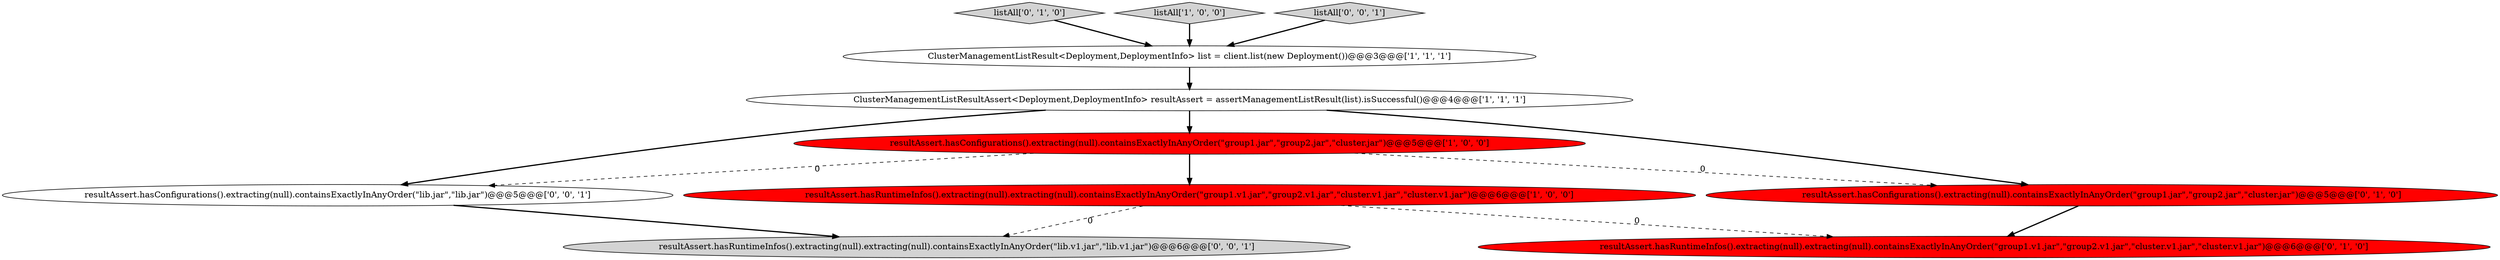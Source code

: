 digraph {
7 [style = filled, label = "resultAssert.hasRuntimeInfos().extracting(null).extracting(null).containsExactlyInAnyOrder(\"group1.v1.jar\",\"group2.v1.jar\",\"cluster.v1.jar\",\"cluster.v1.jar\")@@@6@@@['0', '1', '0']", fillcolor = red, shape = ellipse image = "AAA1AAABBB2BBB"];
4 [style = filled, label = "ClusterManagementListResult<Deployment,DeploymentInfo> list = client.list(new Deployment())@@@3@@@['1', '1', '1']", fillcolor = white, shape = ellipse image = "AAA0AAABBB1BBB"];
9 [style = filled, label = "resultAssert.hasConfigurations().extracting(null).containsExactlyInAnyOrder(\"lib.jar\",\"lib.jar\")@@@5@@@['0', '0', '1']", fillcolor = white, shape = ellipse image = "AAA0AAABBB3BBB"];
2 [style = filled, label = "ClusterManagementListResultAssert<Deployment,DeploymentInfo> resultAssert = assertManagementListResult(list).isSuccessful()@@@4@@@['1', '1', '1']", fillcolor = white, shape = ellipse image = "AAA0AAABBB1BBB"];
5 [style = filled, label = "listAll['0', '1', '0']", fillcolor = lightgray, shape = diamond image = "AAA0AAABBB2BBB"];
1 [style = filled, label = "listAll['1', '0', '0']", fillcolor = lightgray, shape = diamond image = "AAA0AAABBB1BBB"];
0 [style = filled, label = "resultAssert.hasConfigurations().extracting(null).containsExactlyInAnyOrder(\"group1.jar\",\"group2.jar\",\"cluster.jar\")@@@5@@@['1', '0', '0']", fillcolor = red, shape = ellipse image = "AAA1AAABBB1BBB"];
8 [style = filled, label = "listAll['0', '0', '1']", fillcolor = lightgray, shape = diamond image = "AAA0AAABBB3BBB"];
10 [style = filled, label = "resultAssert.hasRuntimeInfos().extracting(null).extracting(null).containsExactlyInAnyOrder(\"lib.v1.jar\",\"lib.v1.jar\")@@@6@@@['0', '0', '1']", fillcolor = lightgray, shape = ellipse image = "AAA0AAABBB3BBB"];
3 [style = filled, label = "resultAssert.hasRuntimeInfos().extracting(null).extracting(null).containsExactlyInAnyOrder(\"group1.v1.jar\",\"group2.v1.jar\",\"cluster.v1.jar\",\"cluster.v1.jar\")@@@6@@@['1', '0', '0']", fillcolor = red, shape = ellipse image = "AAA1AAABBB1BBB"];
6 [style = filled, label = "resultAssert.hasConfigurations().extracting(null).containsExactlyInAnyOrder(\"group1.jar\",\"group2.jar\",\"cluster.jar\")@@@5@@@['0', '1', '0']", fillcolor = red, shape = ellipse image = "AAA1AAABBB2BBB"];
0->3 [style = bold, label=""];
1->4 [style = bold, label=""];
2->0 [style = bold, label=""];
3->10 [style = dashed, label="0"];
4->2 [style = bold, label=""];
2->9 [style = bold, label=""];
9->10 [style = bold, label=""];
6->7 [style = bold, label=""];
8->4 [style = bold, label=""];
0->9 [style = dashed, label="0"];
3->7 [style = dashed, label="0"];
2->6 [style = bold, label=""];
5->4 [style = bold, label=""];
0->6 [style = dashed, label="0"];
}
